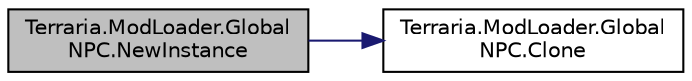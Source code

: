 digraph "Terraria.ModLoader.GlobalNPC.NewInstance"
{
 // LATEX_PDF_SIZE
  edge [fontname="Helvetica",fontsize="10",labelfontname="Helvetica",labelfontsize="10"];
  node [fontname="Helvetica",fontsize="10",shape=record];
  rankdir="LR";
  Node1 [label="Terraria.ModLoader.Global\lNPC.NewInstance",height=0.2,width=0.4,color="black", fillcolor="grey75", style="filled", fontcolor="black",tooltip="Create a new instance of this GlobalNPC for an NPC instance. Called at the end of NPC...."];
  Node1 -> Node2 [color="midnightblue",fontsize="10",style="solid",fontname="Helvetica"];
  Node2 [label="Terraria.ModLoader.Global\lNPC.Clone",height=0.2,width=0.4,color="black", fillcolor="white", style="filled",URL="$class_terraria_1_1_mod_loader_1_1_global_n_p_c.html#a032e3518c1fa6ba47fe8042abe16c76a",tooltip="Returns a clone of this GlobalNPC. By default this will return a memberwise clone; you will want to o..."];
}
